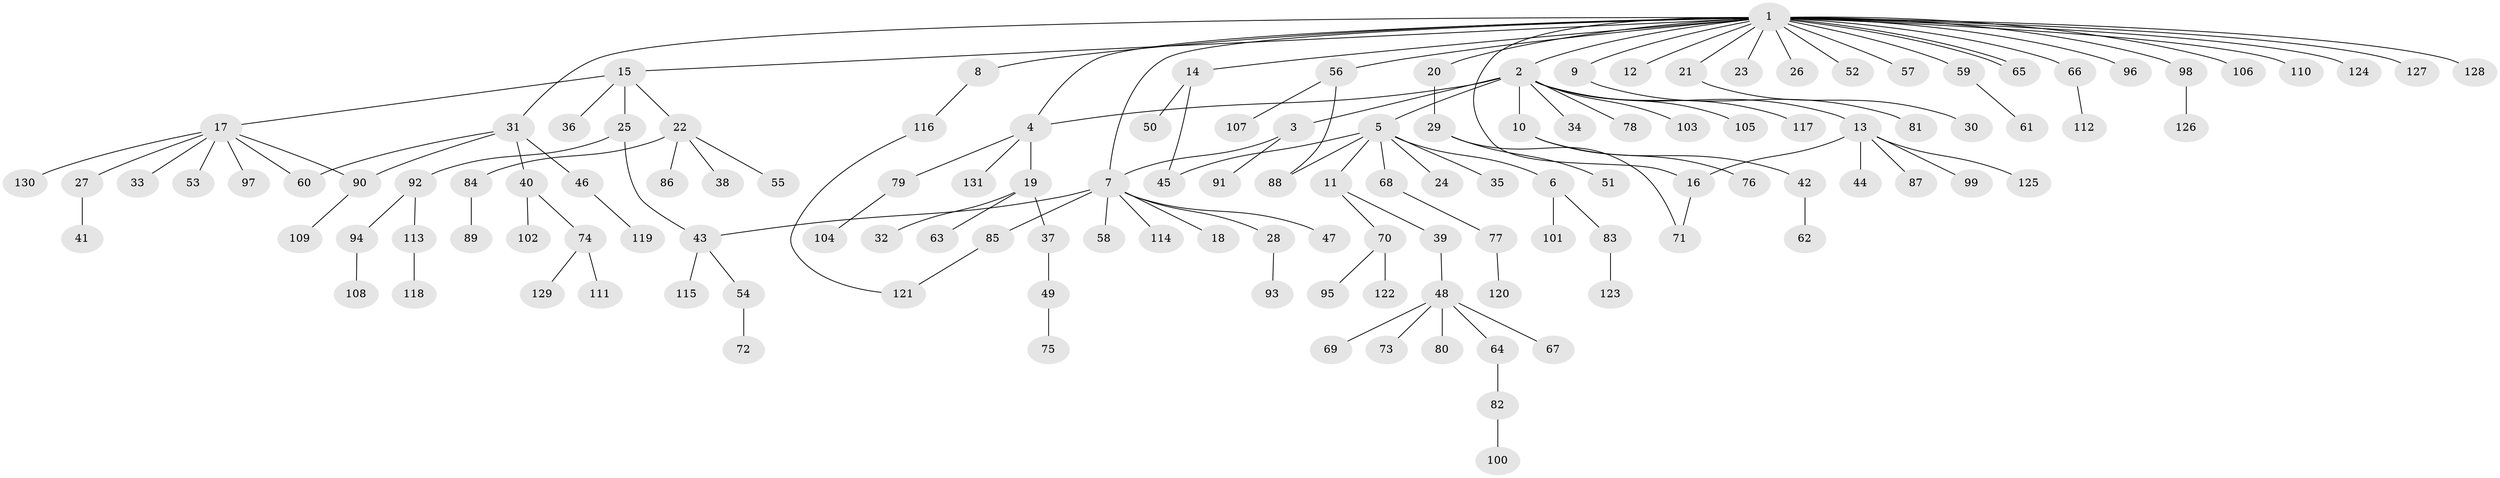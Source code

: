// coarse degree distribution, {28: 0.009615384615384616, 10: 0.009615384615384616, 3: 0.04807692307692308, 5: 0.057692307692307696, 7: 0.019230769230769232, 9: 0.009615384615384616, 2: 0.18269230769230768, 4: 0.04807692307692308, 1: 0.6153846153846154}
// Generated by graph-tools (version 1.1) at 2025/23/03/03/25 07:23:53]
// undirected, 131 vertices, 141 edges
graph export_dot {
graph [start="1"]
  node [color=gray90,style=filled];
  1;
  2;
  3;
  4;
  5;
  6;
  7;
  8;
  9;
  10;
  11;
  12;
  13;
  14;
  15;
  16;
  17;
  18;
  19;
  20;
  21;
  22;
  23;
  24;
  25;
  26;
  27;
  28;
  29;
  30;
  31;
  32;
  33;
  34;
  35;
  36;
  37;
  38;
  39;
  40;
  41;
  42;
  43;
  44;
  45;
  46;
  47;
  48;
  49;
  50;
  51;
  52;
  53;
  54;
  55;
  56;
  57;
  58;
  59;
  60;
  61;
  62;
  63;
  64;
  65;
  66;
  67;
  68;
  69;
  70;
  71;
  72;
  73;
  74;
  75;
  76;
  77;
  78;
  79;
  80;
  81;
  82;
  83;
  84;
  85;
  86;
  87;
  88;
  89;
  90;
  91;
  92;
  93;
  94;
  95;
  96;
  97;
  98;
  99;
  100;
  101;
  102;
  103;
  104;
  105;
  106;
  107;
  108;
  109;
  110;
  111;
  112;
  113;
  114;
  115;
  116;
  117;
  118;
  119;
  120;
  121;
  122;
  123;
  124;
  125;
  126;
  127;
  128;
  129;
  130;
  131;
  1 -- 2;
  1 -- 4;
  1 -- 7;
  1 -- 8;
  1 -- 9;
  1 -- 12;
  1 -- 14;
  1 -- 15;
  1 -- 16;
  1 -- 20;
  1 -- 21;
  1 -- 23;
  1 -- 26;
  1 -- 31;
  1 -- 52;
  1 -- 56;
  1 -- 57;
  1 -- 59;
  1 -- 65;
  1 -- 65;
  1 -- 66;
  1 -- 96;
  1 -- 98;
  1 -- 106;
  1 -- 110;
  1 -- 124;
  1 -- 127;
  1 -- 128;
  2 -- 3;
  2 -- 4;
  2 -- 5;
  2 -- 10;
  2 -- 13;
  2 -- 34;
  2 -- 78;
  2 -- 103;
  2 -- 105;
  2 -- 117;
  3 -- 7;
  3 -- 91;
  4 -- 19;
  4 -- 79;
  4 -- 131;
  5 -- 6;
  5 -- 11;
  5 -- 24;
  5 -- 35;
  5 -- 45;
  5 -- 68;
  5 -- 88;
  6 -- 83;
  6 -- 101;
  7 -- 18;
  7 -- 28;
  7 -- 43;
  7 -- 47;
  7 -- 58;
  7 -- 85;
  7 -- 114;
  8 -- 116;
  9 -- 81;
  10 -- 42;
  10 -- 76;
  11 -- 39;
  11 -- 70;
  13 -- 16;
  13 -- 44;
  13 -- 87;
  13 -- 99;
  13 -- 125;
  14 -- 45;
  14 -- 50;
  15 -- 17;
  15 -- 22;
  15 -- 25;
  15 -- 36;
  16 -- 71;
  17 -- 27;
  17 -- 33;
  17 -- 53;
  17 -- 60;
  17 -- 90;
  17 -- 97;
  17 -- 130;
  19 -- 32;
  19 -- 37;
  19 -- 63;
  20 -- 29;
  21 -- 30;
  22 -- 38;
  22 -- 55;
  22 -- 84;
  22 -- 86;
  25 -- 43;
  25 -- 92;
  27 -- 41;
  28 -- 93;
  29 -- 51;
  29 -- 71;
  31 -- 40;
  31 -- 46;
  31 -- 60;
  31 -- 90;
  37 -- 49;
  39 -- 48;
  40 -- 74;
  40 -- 102;
  42 -- 62;
  43 -- 54;
  43 -- 115;
  46 -- 119;
  48 -- 64;
  48 -- 67;
  48 -- 69;
  48 -- 73;
  48 -- 80;
  49 -- 75;
  54 -- 72;
  56 -- 88;
  56 -- 107;
  59 -- 61;
  64 -- 82;
  66 -- 112;
  68 -- 77;
  70 -- 95;
  70 -- 122;
  74 -- 111;
  74 -- 129;
  77 -- 120;
  79 -- 104;
  82 -- 100;
  83 -- 123;
  84 -- 89;
  85 -- 121;
  90 -- 109;
  92 -- 94;
  92 -- 113;
  94 -- 108;
  98 -- 126;
  113 -- 118;
  116 -- 121;
}
